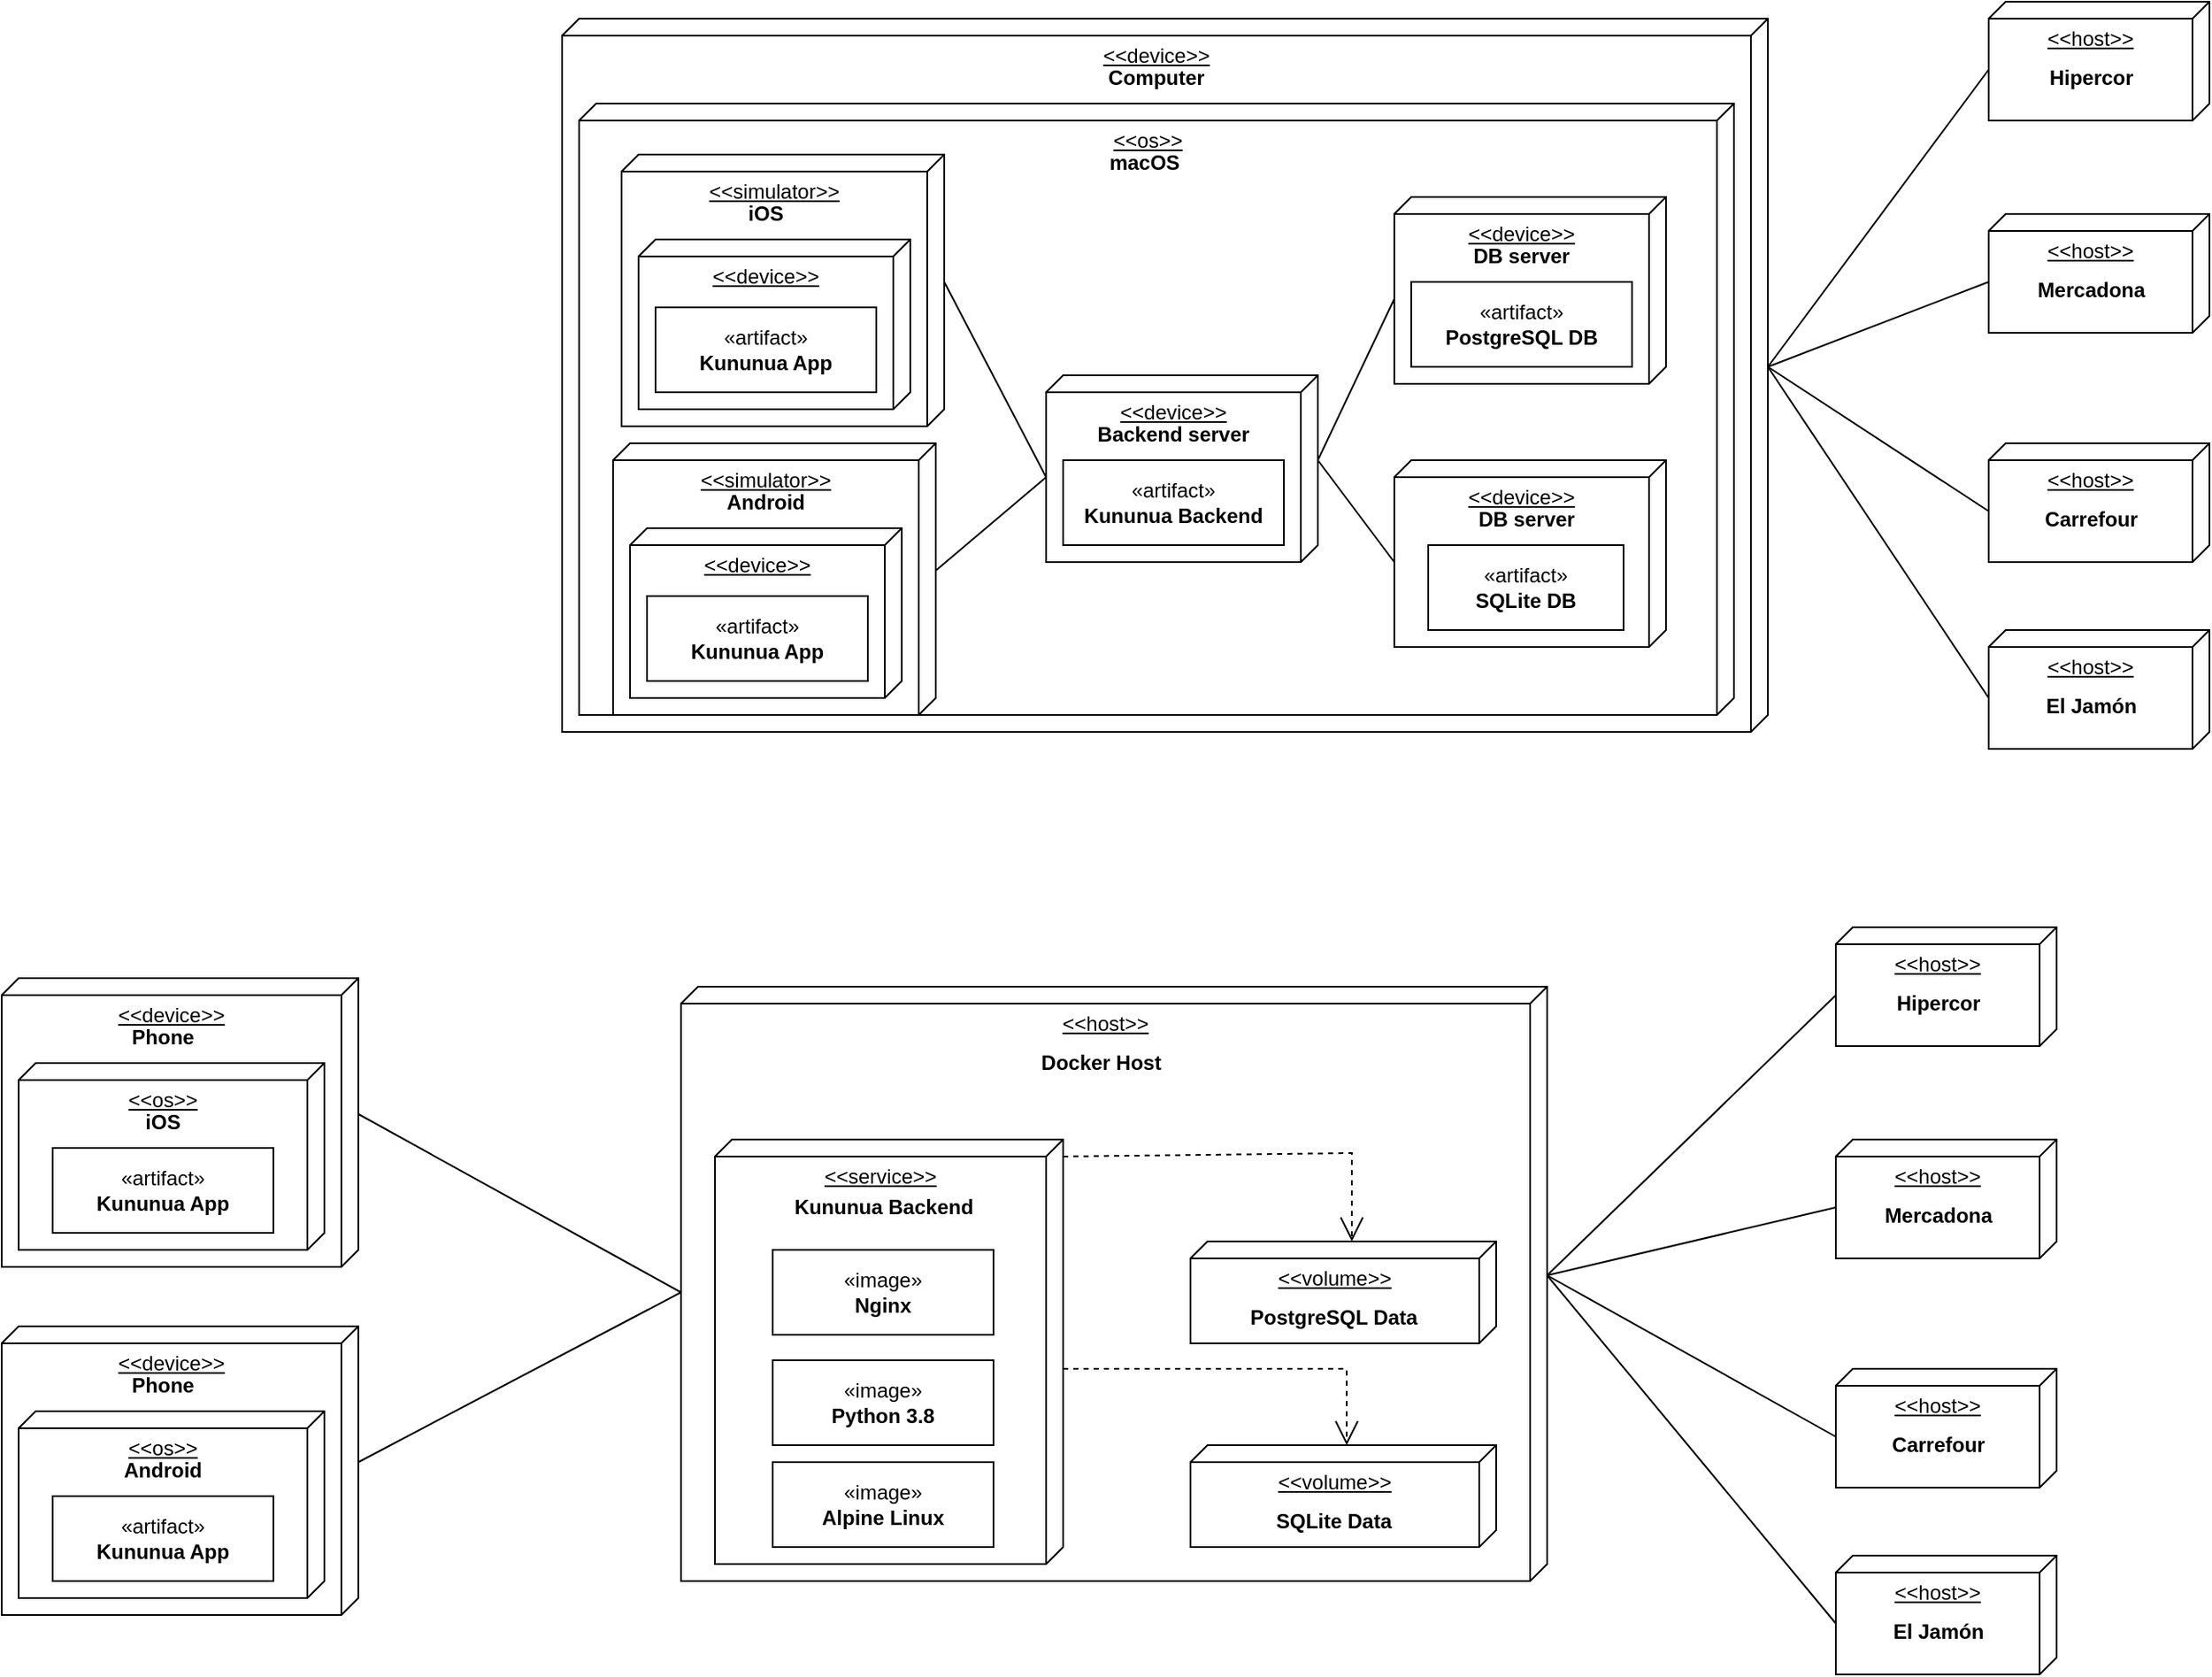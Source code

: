 <mxfile version="21.3.7" type="device">
  <diagram name="Página-1" id="QID34SsmJHPh-adIGnsU">
    <mxGraphModel dx="2133" dy="806" grid="1" gridSize="10" guides="1" tooltips="1" connect="1" arrows="1" fold="1" page="1" pageScale="1" pageWidth="827" pageHeight="1169" math="0" shadow="0">
      <root>
        <mxCell id="0" />
        <mxCell id="1" parent="0" />
        <mxCell id="9Kmb39X6cIlBgaPopRRz-2" value="&amp;lt;&amp;lt;device&amp;gt;&amp;gt;" style="verticalAlign=top;align=center;spacingTop=8;spacingLeft=2;spacingRight=12;shape=cube;size=10;direction=south;fontStyle=4;html=1;whiteSpace=wrap;movable=1;resizable=1;rotatable=1;deletable=1;editable=1;locked=0;connectable=1;" parent="1" vertex="1">
          <mxGeometry x="160" y="50" width="710" height="420" as="geometry" />
        </mxCell>
        <mxCell id="9Kmb39X6cIlBgaPopRRz-3" value="&amp;lt;&amp;lt;os&amp;gt;&amp;gt;" style="verticalAlign=top;align=center;spacingTop=8;spacingLeft=2;spacingRight=12;shape=cube;size=10;direction=south;fontStyle=4;html=1;whiteSpace=wrap;" parent="1" vertex="1">
          <mxGeometry x="170" y="100" width="680" height="360" as="geometry" />
        </mxCell>
        <mxCell id="9Kmb39X6cIlBgaPopRRz-8" value="&amp;lt;&amp;lt;device&amp;gt;&amp;gt;" style="verticalAlign=top;align=center;spacingTop=8;spacingLeft=2;spacingRight=12;shape=cube;size=10;direction=south;fontStyle=4;html=1;whiteSpace=wrap;" parent="1" vertex="1">
          <mxGeometry x="650" y="155" width="160" height="110" as="geometry" />
        </mxCell>
        <mxCell id="9Kmb39X6cIlBgaPopRRz-6" value="«artifact»&lt;br&gt;&lt;b&gt;PostgreSQL DB&lt;/b&gt;" style="html=1;whiteSpace=wrap;" parent="1" vertex="1">
          <mxGeometry x="660" y="205" width="130" height="50" as="geometry" />
        </mxCell>
        <mxCell id="9Kmb39X6cIlBgaPopRRz-9" value="&amp;lt;&amp;lt;device&amp;gt;&amp;gt;" style="verticalAlign=top;align=center;spacingTop=8;spacingLeft=2;spacingRight=12;shape=cube;size=10;direction=south;fontStyle=4;html=1;whiteSpace=wrap;" parent="1" vertex="1">
          <mxGeometry x="650" y="310" width="160" height="110" as="geometry" />
        </mxCell>
        <mxCell id="9Kmb39X6cIlBgaPopRRz-7" value="«artifact»&lt;br&gt;&lt;b&gt;SQLite DB&lt;/b&gt;" style="html=1;whiteSpace=wrap;" parent="1" vertex="1">
          <mxGeometry x="670" y="360" width="115" height="50" as="geometry" />
        </mxCell>
        <mxCell id="9Kmb39X6cIlBgaPopRRz-11" value="&amp;lt;&amp;lt;device&amp;gt;&amp;gt;" style="verticalAlign=top;align=center;spacingTop=8;spacingLeft=2;spacingRight=12;shape=cube;size=10;direction=south;fontStyle=4;html=1;whiteSpace=wrap;" parent="1" vertex="1">
          <mxGeometry x="445" y="260" width="160" height="110" as="geometry" />
        </mxCell>
        <mxCell id="9Kmb39X6cIlBgaPopRRz-4" value="«artifact»&lt;br&gt;&lt;b&gt;Kununua Backend&lt;/b&gt;" style="html=1;whiteSpace=wrap;" parent="1" vertex="1">
          <mxGeometry x="455" y="310" width="130" height="50" as="geometry" />
        </mxCell>
        <mxCell id="9Kmb39X6cIlBgaPopRRz-12" value="&amp;lt;&amp;lt;simulator&amp;gt;&amp;gt;" style="verticalAlign=top;align=center;spacingTop=8;spacingLeft=2;spacingRight=12;shape=cube;size=10;direction=south;fontStyle=4;html=1;whiteSpace=wrap;" parent="1" vertex="1">
          <mxGeometry x="195" y="130" width="190" height="160" as="geometry" />
        </mxCell>
        <mxCell id="9Kmb39X6cIlBgaPopRRz-10" value="&amp;lt;&amp;lt;device&amp;gt;&amp;gt;" style="verticalAlign=top;align=center;spacingTop=8;spacingLeft=2;spacingRight=12;shape=cube;size=10;direction=south;fontStyle=4;html=1;whiteSpace=wrap;" parent="1" vertex="1">
          <mxGeometry x="205" y="180" width="160" height="100" as="geometry" />
        </mxCell>
        <mxCell id="9Kmb39X6cIlBgaPopRRz-5" value="«artifact»&lt;br&gt;&lt;b&gt;Kununua App&lt;/b&gt;" style="html=1;whiteSpace=wrap;" parent="1" vertex="1">
          <mxGeometry x="215" y="220" width="130" height="50" as="geometry" />
        </mxCell>
        <mxCell id="9Kmb39X6cIlBgaPopRRz-13" value="&amp;lt;&amp;lt;simulator&amp;gt;&amp;gt;" style="verticalAlign=top;align=center;spacingTop=8;spacingLeft=2;spacingRight=12;shape=cube;size=10;direction=south;fontStyle=4;html=1;whiteSpace=wrap;" parent="1" vertex="1">
          <mxGeometry x="190" y="300" width="190" height="160" as="geometry" />
        </mxCell>
        <mxCell id="9Kmb39X6cIlBgaPopRRz-14" value="&amp;lt;&amp;lt;device&amp;gt;&amp;gt;" style="verticalAlign=top;align=center;spacingTop=8;spacingLeft=2;spacingRight=12;shape=cube;size=10;direction=south;fontStyle=4;html=1;whiteSpace=wrap;" parent="1" vertex="1">
          <mxGeometry x="200" y="350" width="160" height="100" as="geometry" />
        </mxCell>
        <mxCell id="9Kmb39X6cIlBgaPopRRz-15" value="«artifact»&lt;br&gt;&lt;b&gt;Kununua App&lt;/b&gt;" style="html=1;whiteSpace=wrap;" parent="1" vertex="1">
          <mxGeometry x="210" y="390" width="130" height="50" as="geometry" />
        </mxCell>
        <mxCell id="9Kmb39X6cIlBgaPopRRz-16" value="" style="endArrow=none;html=1;rounded=0;entryX=0;entryY=0;entryDx=75;entryDy=0;entryPerimeter=0;exitX=0;exitY=0;exitDx=60;exitDy=160;exitPerimeter=0;" parent="1" source="9Kmb39X6cIlBgaPopRRz-11" target="9Kmb39X6cIlBgaPopRRz-12" edge="1">
          <mxGeometry width="50" height="50" relative="1" as="geometry">
            <mxPoint x="390" y="380" as="sourcePoint" />
            <mxPoint x="440" y="330" as="targetPoint" />
          </mxGeometry>
        </mxCell>
        <mxCell id="9Kmb39X6cIlBgaPopRRz-17" value="" style="endArrow=none;html=1;rounded=0;entryX=0;entryY=0;entryDx=75;entryDy=0;entryPerimeter=0;exitX=0;exitY=0;exitDx=60;exitDy=160;exitPerimeter=0;" parent="1" source="9Kmb39X6cIlBgaPopRRz-11" target="9Kmb39X6cIlBgaPopRRz-13" edge="1">
          <mxGeometry width="50" height="50" relative="1" as="geometry">
            <mxPoint x="455" y="330" as="sourcePoint" />
            <mxPoint x="395" y="215" as="targetPoint" />
          </mxGeometry>
        </mxCell>
        <mxCell id="9Kmb39X6cIlBgaPopRRz-18" value="" style="endArrow=none;html=1;rounded=0;entryX=0;entryY=0;entryDx=60;entryDy=160;entryPerimeter=0;exitX=0;exitY=0;exitDx=50;exitDy=0;exitPerimeter=0;" parent="1" source="9Kmb39X6cIlBgaPopRRz-11" target="9Kmb39X6cIlBgaPopRRz-8" edge="1">
          <mxGeometry width="50" height="50" relative="1" as="geometry">
            <mxPoint x="465" y="340" as="sourcePoint" />
            <mxPoint x="405" y="225" as="targetPoint" />
          </mxGeometry>
        </mxCell>
        <mxCell id="9Kmb39X6cIlBgaPopRRz-19" value="" style="endArrow=none;html=1;rounded=0;entryX=0;entryY=0;entryDx=60;entryDy=160;entryPerimeter=0;exitX=0;exitY=0;exitDx=50;exitDy=0;exitPerimeter=0;" parent="1" source="9Kmb39X6cIlBgaPopRRz-11" target="9Kmb39X6cIlBgaPopRRz-9" edge="1">
          <mxGeometry width="50" height="50" relative="1" as="geometry">
            <mxPoint x="475" y="350" as="sourcePoint" />
            <mxPoint x="415" y="235" as="targetPoint" />
          </mxGeometry>
        </mxCell>
        <mxCell id="9Kmb39X6cIlBgaPopRRz-20" value="&lt;b&gt;iOS&lt;/b&gt;" style="text;html=1;strokeColor=none;fillColor=none;align=center;verticalAlign=middle;whiteSpace=wrap;rounded=0;" parent="1" vertex="1">
          <mxGeometry x="250" y="150" width="60" height="30" as="geometry" />
        </mxCell>
        <mxCell id="9Kmb39X6cIlBgaPopRRz-21" value="&lt;b&gt;Android&lt;/b&gt;" style="text;html=1;strokeColor=none;fillColor=none;align=center;verticalAlign=middle;whiteSpace=wrap;rounded=0;" parent="1" vertex="1">
          <mxGeometry x="250" y="320" width="60" height="30" as="geometry" />
        </mxCell>
        <mxCell id="9Kmb39X6cIlBgaPopRRz-22" value="&lt;b&gt;Computer&lt;/b&gt;" style="text;html=1;strokeColor=none;fillColor=none;align=center;verticalAlign=middle;whiteSpace=wrap;rounded=0;" parent="1" vertex="1">
          <mxGeometry x="480" y="70" width="60" height="30" as="geometry" />
        </mxCell>
        <mxCell id="9Kmb39X6cIlBgaPopRRz-24" value="&lt;b&gt;Backend server&lt;/b&gt;" style="text;html=1;strokeColor=none;fillColor=none;align=center;verticalAlign=middle;whiteSpace=wrap;rounded=0;" parent="1" vertex="1">
          <mxGeometry x="470" y="280" width="100" height="30" as="geometry" />
        </mxCell>
        <mxCell id="9Kmb39X6cIlBgaPopRRz-25" value="&lt;b&gt;DB server&lt;/b&gt;" style="text;html=1;strokeColor=none;fillColor=none;align=center;verticalAlign=middle;whiteSpace=wrap;rounded=0;" parent="1" vertex="1">
          <mxGeometry x="677.5" y="330" width="100" height="30" as="geometry" />
        </mxCell>
        <mxCell id="9Kmb39X6cIlBgaPopRRz-26" value="&lt;b&gt;DB server&lt;/b&gt;" style="text;html=1;strokeColor=none;fillColor=none;align=center;verticalAlign=middle;whiteSpace=wrap;rounded=0;" parent="1" vertex="1">
          <mxGeometry x="675" y="175" width="100" height="30" as="geometry" />
        </mxCell>
        <mxCell id="9Kmb39X6cIlBgaPopRRz-27" value="&amp;lt;&amp;lt;host&amp;gt;&amp;gt;" style="verticalAlign=top;align=center;spacingTop=8;spacingLeft=2;spacingRight=12;shape=cube;size=10;direction=south;fontStyle=4;html=1;whiteSpace=wrap;movable=1;resizable=1;rotatable=1;deletable=1;editable=1;locked=0;connectable=1;" parent="1" vertex="1">
          <mxGeometry x="230" y="620" width="510" height="350" as="geometry" />
        </mxCell>
        <mxCell id="9Kmb39X6cIlBgaPopRRz-28" value="&amp;lt;&amp;lt;service&amp;gt;&amp;gt;" style="verticalAlign=top;align=center;spacingTop=8;spacingLeft=2;spacingRight=12;shape=cube;size=10;direction=south;fontStyle=4;html=1;whiteSpace=wrap;movable=1;resizable=1;rotatable=1;deletable=1;editable=1;locked=0;connectable=1;" parent="1" vertex="1">
          <mxGeometry x="250" y="710" width="205" height="250" as="geometry" />
        </mxCell>
        <mxCell id="9Kmb39X6cIlBgaPopRRz-29" value="&amp;lt;&amp;lt;volume&amp;gt;&amp;gt;" style="verticalAlign=top;align=center;spacingTop=8;spacingLeft=2;spacingRight=12;shape=cube;size=10;direction=south;fontStyle=4;html=1;whiteSpace=wrap;movable=1;resizable=1;rotatable=1;deletable=1;editable=1;locked=0;connectable=1;" parent="1" vertex="1">
          <mxGeometry x="530" y="770" width="180" height="60" as="geometry" />
        </mxCell>
        <mxCell id="9Kmb39X6cIlBgaPopRRz-30" value="&lt;b&gt;PostgreSQL Data&lt;/b&gt;" style="text;html=1;strokeColor=none;fillColor=none;align=center;verticalAlign=middle;whiteSpace=wrap;rounded=0;" parent="1" vertex="1">
          <mxGeometry x="557.5" y="800" width="112.5" height="30" as="geometry" />
        </mxCell>
        <mxCell id="9Kmb39X6cIlBgaPopRRz-31" value="&amp;lt;&amp;lt;volume&amp;gt;&amp;gt;" style="verticalAlign=top;align=center;spacingTop=8;spacingLeft=2;spacingRight=12;shape=cube;size=10;direction=south;fontStyle=4;html=1;whiteSpace=wrap;movable=1;resizable=1;rotatable=1;deletable=1;editable=1;locked=0;connectable=1;" parent="1" vertex="1">
          <mxGeometry x="530" y="890" width="180" height="60" as="geometry" />
        </mxCell>
        <mxCell id="9Kmb39X6cIlBgaPopRRz-32" value="&lt;b&gt;SQLite Data&lt;/b&gt;" style="text;html=1;strokeColor=none;fillColor=none;align=center;verticalAlign=middle;whiteSpace=wrap;rounded=0;" parent="1" vertex="1">
          <mxGeometry x="557.5" y="920" width="112.5" height="30" as="geometry" />
        </mxCell>
        <mxCell id="9Kmb39X6cIlBgaPopRRz-34" value="" style="endArrow=open;endSize=12;dashed=1;html=1;rounded=0;entryX=0;entryY=0;entryDx=0;entryDy=85;entryPerimeter=0;exitX=0.04;exitY=0;exitDx=0;exitDy=0;exitPerimeter=0;" parent="1" source="9Kmb39X6cIlBgaPopRRz-28" target="9Kmb39X6cIlBgaPopRRz-29" edge="1">
          <mxGeometry x="0.0" width="160" relative="1" as="geometry">
            <mxPoint x="460" y="720" as="sourcePoint" />
            <mxPoint x="460" y="730" as="targetPoint" />
            <Array as="points">
              <mxPoint x="625" y="718" />
            </Array>
            <mxPoint as="offset" />
          </mxGeometry>
        </mxCell>
        <mxCell id="9Kmb39X6cIlBgaPopRRz-35" value="" style="endArrow=open;endSize=12;dashed=1;html=1;rounded=0;exitX=0.346;exitY=-0.011;exitDx=0;exitDy=0;exitPerimeter=0;entryX=0;entryY=0;entryDx=0;entryDy=85;entryPerimeter=0;" parent="1" edge="1">
          <mxGeometry x="0.0" width="160" relative="1" as="geometry">
            <mxPoint x="455" y="845" as="sourcePoint" />
            <mxPoint x="622" y="890" as="targetPoint" />
            <Array as="points">
              <mxPoint x="622" y="845" />
            </Array>
            <mxPoint as="offset" />
          </mxGeometry>
        </mxCell>
        <mxCell id="9Kmb39X6cIlBgaPopRRz-36" value="«image»&lt;br&gt;&lt;b&gt;Nginx&lt;/b&gt;" style="html=1;whiteSpace=wrap;" parent="1" vertex="1">
          <mxGeometry x="284" y="775" width="130" height="50" as="geometry" />
        </mxCell>
        <mxCell id="9Kmb39X6cIlBgaPopRRz-39" value="«image»&lt;br&gt;&lt;b&gt;Python 3.8&lt;/b&gt;" style="html=1;whiteSpace=wrap;" parent="1" vertex="1">
          <mxGeometry x="284" y="840" width="130" height="50" as="geometry" />
        </mxCell>
        <mxCell id="9Kmb39X6cIlBgaPopRRz-40" value="«image»&lt;br&gt;&lt;b&gt;Alpine Linux&lt;/b&gt;" style="html=1;whiteSpace=wrap;" parent="1" vertex="1">
          <mxGeometry x="284" y="900" width="130" height="50" as="geometry" />
        </mxCell>
        <mxCell id="9Kmb39X6cIlBgaPopRRz-41" value="&lt;b&gt;Kununua Backend&lt;/b&gt;" style="text;html=1;strokeColor=none;fillColor=none;align=center;verticalAlign=middle;whiteSpace=wrap;rounded=0;" parent="1" vertex="1">
          <mxGeometry x="293.5" y="735" width="111" height="30" as="geometry" />
        </mxCell>
        <mxCell id="9Kmb39X6cIlBgaPopRRz-42" value="&lt;b&gt;Docker Host&lt;/b&gt;" style="text;html=1;strokeColor=none;fillColor=none;align=center;verticalAlign=middle;whiteSpace=wrap;rounded=0;" parent="1" vertex="1">
          <mxGeometry x="422" y="650" width="111" height="30" as="geometry" />
        </mxCell>
        <mxCell id="9Kmb39X6cIlBgaPopRRz-43" value="&amp;lt;&amp;lt;device&amp;gt;&amp;gt;" style="verticalAlign=top;align=center;spacingTop=8;spacingLeft=2;spacingRight=12;shape=cube;size=10;direction=south;fontStyle=4;html=1;whiteSpace=wrap;movable=1;resizable=1;rotatable=1;deletable=1;editable=1;locked=0;connectable=1;" parent="1" vertex="1">
          <mxGeometry x="-170" y="615" width="210" height="170" as="geometry" />
        </mxCell>
        <mxCell id="9Kmb39X6cIlBgaPopRRz-44" value="&lt;b&gt;macOS&lt;/b&gt;" style="text;html=1;strokeColor=none;fillColor=none;align=center;verticalAlign=middle;whiteSpace=wrap;rounded=0;" parent="1" vertex="1">
          <mxGeometry x="473" y="120" width="60" height="30" as="geometry" />
        </mxCell>
        <mxCell id="9Kmb39X6cIlBgaPopRRz-46" value="&amp;lt;&amp;lt;os&amp;gt;&amp;gt;" style="verticalAlign=top;align=center;spacingTop=8;spacingLeft=2;spacingRight=12;shape=cube;size=10;direction=south;fontStyle=4;html=1;whiteSpace=wrap;movable=1;resizable=1;rotatable=1;deletable=1;editable=1;locked=0;connectable=1;" parent="1" vertex="1">
          <mxGeometry x="-160" y="665" width="180" height="110" as="geometry" />
        </mxCell>
        <mxCell id="9Kmb39X6cIlBgaPopRRz-48" value="«artifact»&lt;br&gt;&lt;b&gt;Kununua App&lt;/b&gt;" style="html=1;whiteSpace=wrap;" parent="1" vertex="1">
          <mxGeometry x="-140" y="715" width="130" height="50" as="geometry" />
        </mxCell>
        <mxCell id="9Kmb39X6cIlBgaPopRRz-49" value="&lt;b&gt;Phone&lt;/b&gt;" style="text;html=1;strokeColor=none;fillColor=none;align=center;verticalAlign=middle;whiteSpace=wrap;rounded=0;" parent="1" vertex="1">
          <mxGeometry x="-105" y="635" width="60" height="30" as="geometry" />
        </mxCell>
        <mxCell id="9Kmb39X6cIlBgaPopRRz-50" value="&lt;b&gt;iOS&lt;/b&gt;" style="text;html=1;strokeColor=none;fillColor=none;align=center;verticalAlign=middle;whiteSpace=wrap;rounded=0;" parent="1" vertex="1">
          <mxGeometry x="-105" y="685" width="60" height="30" as="geometry" />
        </mxCell>
        <mxCell id="9Kmb39X6cIlBgaPopRRz-51" value="&amp;lt;&amp;lt;device&amp;gt;&amp;gt;" style="verticalAlign=top;align=center;spacingTop=8;spacingLeft=2;spacingRight=12;shape=cube;size=10;direction=south;fontStyle=4;html=1;whiteSpace=wrap;movable=1;resizable=1;rotatable=1;deletable=1;editable=1;locked=0;connectable=1;" parent="1" vertex="1">
          <mxGeometry x="-170" y="820" width="210" height="170" as="geometry" />
        </mxCell>
        <mxCell id="9Kmb39X6cIlBgaPopRRz-52" value="&amp;lt;&amp;lt;os&amp;gt;&amp;gt;" style="verticalAlign=top;align=center;spacingTop=8;spacingLeft=2;spacingRight=12;shape=cube;size=10;direction=south;fontStyle=4;html=1;whiteSpace=wrap;movable=1;resizable=1;rotatable=1;deletable=1;editable=1;locked=0;connectable=1;" parent="1" vertex="1">
          <mxGeometry x="-160" y="870" width="180" height="110" as="geometry" />
        </mxCell>
        <mxCell id="9Kmb39X6cIlBgaPopRRz-53" value="«artifact»&lt;br&gt;&lt;b&gt;Kununua App&lt;/b&gt;" style="html=1;whiteSpace=wrap;" parent="1" vertex="1">
          <mxGeometry x="-140" y="920" width="130" height="50" as="geometry" />
        </mxCell>
        <mxCell id="9Kmb39X6cIlBgaPopRRz-54" value="&lt;b&gt;Phone&lt;/b&gt;" style="text;html=1;strokeColor=none;fillColor=none;align=center;verticalAlign=middle;whiteSpace=wrap;rounded=0;" parent="1" vertex="1">
          <mxGeometry x="-105" y="840" width="60" height="30" as="geometry" />
        </mxCell>
        <mxCell id="9Kmb39X6cIlBgaPopRRz-55" value="&lt;b&gt;Android&lt;/b&gt;" style="text;html=1;strokeColor=none;fillColor=none;align=center;verticalAlign=middle;whiteSpace=wrap;rounded=0;" parent="1" vertex="1">
          <mxGeometry x="-105" y="890" width="60" height="30" as="geometry" />
        </mxCell>
        <mxCell id="9Kmb39X6cIlBgaPopRRz-56" value="" style="endArrow=none;html=1;rounded=0;entryX=0;entryY=0;entryDx=40;entryDy=130;entryPerimeter=0;exitX=0;exitY=0;exitDx=205;exitDy=0;exitPerimeter=0;" parent="1" source="9Kmb39X6cIlBgaPopRRz-2" target="gVMrYuGw6RUjoTWIiEUn-10" edge="1">
          <mxGeometry width="50" height="50" relative="1" as="geometry">
            <mxPoint x="895" y="175" as="sourcePoint" />
            <mxPoint x="1180" y="360" as="targetPoint" />
          </mxGeometry>
        </mxCell>
        <mxCell id="9Kmb39X6cIlBgaPopRRz-57" value="" style="endArrow=none;html=1;rounded=0;entryX=0;entryY=0;entryDx=180;entryDy=510;entryPerimeter=0;exitX=0;exitY=0;exitDx=80;exitDy=0;exitPerimeter=0;" parent="1" source="9Kmb39X6cIlBgaPopRRz-51" target="9Kmb39X6cIlBgaPopRRz-27" edge="1">
          <mxGeometry width="50" height="50" relative="1" as="geometry">
            <mxPoint x="-25" y="620" as="sourcePoint" />
            <mxPoint x="240" y="765" as="targetPoint" />
          </mxGeometry>
        </mxCell>
        <mxCell id="gVMrYuGw6RUjoTWIiEUn-2" value="&amp;lt;&amp;lt;host&amp;gt;&amp;gt;" style="verticalAlign=top;align=center;spacingTop=8;spacingLeft=2;spacingRight=12;shape=cube;size=10;direction=south;fontStyle=4;html=1;whiteSpace=wrap;movable=1;resizable=1;rotatable=1;deletable=1;editable=1;locked=0;connectable=1;" parent="1" vertex="1">
          <mxGeometry x="910" y="585" width="130" height="70" as="geometry" />
        </mxCell>
        <mxCell id="gVMrYuGw6RUjoTWIiEUn-3" value="&lt;b&gt;Hipercor&lt;/b&gt;" style="text;html=1;strokeColor=none;fillColor=none;align=center;verticalAlign=middle;whiteSpace=wrap;rounded=0;" parent="1" vertex="1">
          <mxGeometry x="919.5" y="615" width="101" height="30" as="geometry" />
        </mxCell>
        <mxCell id="gVMrYuGw6RUjoTWIiEUn-4" value="&amp;lt;&amp;lt;host&amp;gt;&amp;gt;" style="verticalAlign=top;align=center;spacingTop=8;spacingLeft=2;spacingRight=12;shape=cube;size=10;direction=south;fontStyle=4;html=1;whiteSpace=wrap;movable=1;resizable=1;rotatable=1;deletable=1;editable=1;locked=0;connectable=1;" parent="1" vertex="1">
          <mxGeometry x="910" y="710" width="130" height="70" as="geometry" />
        </mxCell>
        <mxCell id="gVMrYuGw6RUjoTWIiEUn-5" value="&lt;b&gt;Mercadona&lt;/b&gt;" style="text;html=1;strokeColor=none;fillColor=none;align=center;verticalAlign=middle;whiteSpace=wrap;rounded=0;" parent="1" vertex="1">
          <mxGeometry x="919.5" y="740" width="101" height="30" as="geometry" />
        </mxCell>
        <mxCell id="gVMrYuGw6RUjoTWIiEUn-6" value="&amp;lt;&amp;lt;host&amp;gt;&amp;gt;" style="verticalAlign=top;align=center;spacingTop=8;spacingLeft=2;spacingRight=12;shape=cube;size=10;direction=south;fontStyle=4;html=1;whiteSpace=wrap;movable=1;resizable=1;rotatable=1;deletable=1;editable=1;locked=0;connectable=1;" parent="1" vertex="1">
          <mxGeometry x="910" y="845" width="130" height="70" as="geometry" />
        </mxCell>
        <mxCell id="gVMrYuGw6RUjoTWIiEUn-7" value="&lt;b&gt;Carrefour&lt;/b&gt;" style="text;html=1;strokeColor=none;fillColor=none;align=center;verticalAlign=middle;whiteSpace=wrap;rounded=0;" parent="1" vertex="1">
          <mxGeometry x="919.5" y="875" width="101" height="30" as="geometry" />
        </mxCell>
        <mxCell id="gVMrYuGw6RUjoTWIiEUn-8" value="&amp;lt;&amp;lt;host&amp;gt;&amp;gt;" style="verticalAlign=top;align=center;spacingTop=8;spacingLeft=2;spacingRight=12;shape=cube;size=10;direction=south;fontStyle=4;html=1;whiteSpace=wrap;movable=1;resizable=1;rotatable=1;deletable=1;editable=1;locked=0;connectable=1;" parent="1" vertex="1">
          <mxGeometry x="910" y="955" width="130" height="70" as="geometry" />
        </mxCell>
        <mxCell id="gVMrYuGw6RUjoTWIiEUn-9" value="&lt;b&gt;El Jamón&lt;/b&gt;" style="text;html=1;strokeColor=none;fillColor=none;align=center;verticalAlign=middle;whiteSpace=wrap;rounded=0;" parent="1" vertex="1">
          <mxGeometry x="919.5" y="985" width="101" height="30" as="geometry" />
        </mxCell>
        <mxCell id="gVMrYuGw6RUjoTWIiEUn-10" value="&amp;lt;&amp;lt;host&amp;gt;&amp;gt;" style="verticalAlign=top;align=center;spacingTop=8;spacingLeft=2;spacingRight=12;shape=cube;size=10;direction=south;fontStyle=4;html=1;whiteSpace=wrap;movable=1;resizable=1;rotatable=1;deletable=1;editable=1;locked=0;connectable=1;" parent="1" vertex="1">
          <mxGeometry x="1000" y="40" width="130" height="70" as="geometry" />
        </mxCell>
        <mxCell id="gVMrYuGw6RUjoTWIiEUn-11" value="&lt;b&gt;Hipercor&lt;/b&gt;" style="text;html=1;strokeColor=none;fillColor=none;align=center;verticalAlign=middle;whiteSpace=wrap;rounded=0;" parent="1" vertex="1">
          <mxGeometry x="1009.5" y="70" width="101" height="30" as="geometry" />
        </mxCell>
        <mxCell id="gVMrYuGw6RUjoTWIiEUn-12" value="&amp;lt;&amp;lt;host&amp;gt;&amp;gt;" style="verticalAlign=top;align=center;spacingTop=8;spacingLeft=2;spacingRight=12;shape=cube;size=10;direction=south;fontStyle=4;html=1;whiteSpace=wrap;movable=1;resizable=1;rotatable=1;deletable=1;editable=1;locked=0;connectable=1;" parent="1" vertex="1">
          <mxGeometry x="1000" y="165" width="130" height="70" as="geometry" />
        </mxCell>
        <mxCell id="gVMrYuGw6RUjoTWIiEUn-13" value="&lt;b&gt;Mercadona&lt;/b&gt;" style="text;html=1;strokeColor=none;fillColor=none;align=center;verticalAlign=middle;whiteSpace=wrap;rounded=0;" parent="1" vertex="1">
          <mxGeometry x="1009.5" y="195" width="101" height="30" as="geometry" />
        </mxCell>
        <mxCell id="gVMrYuGw6RUjoTWIiEUn-14" value="&amp;lt;&amp;lt;host&amp;gt;&amp;gt;" style="verticalAlign=top;align=center;spacingTop=8;spacingLeft=2;spacingRight=12;shape=cube;size=10;direction=south;fontStyle=4;html=1;whiteSpace=wrap;movable=1;resizable=1;rotatable=1;deletable=1;editable=1;locked=0;connectable=1;" parent="1" vertex="1">
          <mxGeometry x="1000" y="300" width="130" height="70" as="geometry" />
        </mxCell>
        <mxCell id="gVMrYuGw6RUjoTWIiEUn-15" value="&lt;b&gt;Carrefour&lt;/b&gt;" style="text;html=1;strokeColor=none;fillColor=none;align=center;verticalAlign=middle;whiteSpace=wrap;rounded=0;" parent="1" vertex="1">
          <mxGeometry x="1009.5" y="330" width="101" height="30" as="geometry" />
        </mxCell>
        <mxCell id="gVMrYuGw6RUjoTWIiEUn-16" value="&amp;lt;&amp;lt;host&amp;gt;&amp;gt;" style="verticalAlign=top;align=center;spacingTop=8;spacingLeft=2;spacingRight=12;shape=cube;size=10;direction=south;fontStyle=4;html=1;whiteSpace=wrap;movable=1;resizable=1;rotatable=1;deletable=1;editable=1;locked=0;connectable=1;" parent="1" vertex="1">
          <mxGeometry x="1000" y="410" width="130" height="70" as="geometry" />
        </mxCell>
        <mxCell id="gVMrYuGw6RUjoTWIiEUn-17" value="&lt;b&gt;El Jamón&lt;/b&gt;" style="text;html=1;strokeColor=none;fillColor=none;align=center;verticalAlign=middle;whiteSpace=wrap;rounded=0;" parent="1" vertex="1">
          <mxGeometry x="1009.5" y="440" width="101" height="30" as="geometry" />
        </mxCell>
        <mxCell id="gVMrYuGw6RUjoTWIiEUn-18" value="" style="endArrow=none;html=1;rounded=0;entryX=0;entryY=0;entryDx=180;entryDy=510;entryPerimeter=0;exitX=0;exitY=0;exitDx=80;exitDy=0;exitPerimeter=0;" parent="1" edge="1" target="9Kmb39X6cIlBgaPopRRz-27" source="9Kmb39X6cIlBgaPopRRz-43">
          <mxGeometry width="50" height="50" relative="1" as="geometry">
            <mxPoint x="-45" y="670" as="sourcePoint" />
            <mxPoint x="240" y="855" as="targetPoint" />
          </mxGeometry>
        </mxCell>
        <mxCell id="gVMrYuGw6RUjoTWIiEUn-19" value="" style="endArrow=none;html=1;rounded=0;entryX=0;entryY=0;entryDx=40;entryDy=130;entryPerimeter=0;exitX=0;exitY=0;exitDx=205;exitDy=0;exitPerimeter=0;" parent="1" source="9Kmb39X6cIlBgaPopRRz-2" target="gVMrYuGw6RUjoTWIiEUn-12" edge="1">
          <mxGeometry width="50" height="50" relative="1" as="geometry">
            <mxPoint x="880" y="265" as="sourcePoint" />
            <mxPoint x="1060" y="90" as="targetPoint" />
          </mxGeometry>
        </mxCell>
        <mxCell id="gVMrYuGw6RUjoTWIiEUn-21" value="" style="endArrow=none;html=1;rounded=0;entryX=0;entryY=0;entryDx=40;entryDy=130;entryPerimeter=0;exitX=0;exitY=0;exitDx=205;exitDy=0;exitPerimeter=0;" parent="1" source="9Kmb39X6cIlBgaPopRRz-2" target="gVMrYuGw6RUjoTWIiEUn-14" edge="1">
          <mxGeometry width="50" height="50" relative="1" as="geometry">
            <mxPoint x="890" y="275" as="sourcePoint" />
            <mxPoint x="1070" y="100" as="targetPoint" />
          </mxGeometry>
        </mxCell>
        <mxCell id="gVMrYuGw6RUjoTWIiEUn-22" value="" style="endArrow=none;html=1;rounded=0;entryX=0;entryY=0;entryDx=40;entryDy=130;entryPerimeter=0;exitX=0;exitY=0;exitDx=205;exitDy=0;exitPerimeter=0;" parent="1" source="9Kmb39X6cIlBgaPopRRz-2" target="gVMrYuGw6RUjoTWIiEUn-16" edge="1">
          <mxGeometry width="50" height="50" relative="1" as="geometry">
            <mxPoint x="900" y="285" as="sourcePoint" />
            <mxPoint x="1080" y="110" as="targetPoint" />
          </mxGeometry>
        </mxCell>
        <mxCell id="gVMrYuGw6RUjoTWIiEUn-23" value="" style="endArrow=none;html=1;rounded=0;entryX=0;entryY=0;entryDx=40;entryDy=130;entryPerimeter=0;exitX=0;exitY=0;exitDx=170;exitDy=0;exitPerimeter=0;" parent="1" source="9Kmb39X6cIlBgaPopRRz-27" target="gVMrYuGw6RUjoTWIiEUn-2" edge="1">
          <mxGeometry width="50" height="50" relative="1" as="geometry">
            <mxPoint x="710" y="815" as="sourcePoint" />
            <mxPoint x="890" y="640" as="targetPoint" />
          </mxGeometry>
        </mxCell>
        <mxCell id="gVMrYuGw6RUjoTWIiEUn-24" value="" style="endArrow=none;html=1;rounded=0;entryX=0;entryY=0;entryDx=40;entryDy=130;entryPerimeter=0;exitX=0;exitY=0;exitDx=170;exitDy=0;exitPerimeter=0;" parent="1" source="9Kmb39X6cIlBgaPopRRz-27" target="gVMrYuGw6RUjoTWIiEUn-4" edge="1">
          <mxGeometry width="50" height="50" relative="1" as="geometry">
            <mxPoint x="785" y="930" as="sourcePoint" />
            <mxPoint x="965" y="755" as="targetPoint" />
          </mxGeometry>
        </mxCell>
        <mxCell id="gVMrYuGw6RUjoTWIiEUn-25" value="" style="endArrow=none;html=1;rounded=0;entryX=0;entryY=0;entryDx=40;entryDy=130;entryPerimeter=0;exitX=0;exitY=0;exitDx=170;exitDy=0;exitPerimeter=0;" parent="1" source="9Kmb39X6cIlBgaPopRRz-27" target="gVMrYuGw6RUjoTWIiEUn-6" edge="1">
          <mxGeometry width="50" height="50" relative="1" as="geometry">
            <mxPoint x="790" y="960" as="sourcePoint" />
            <mxPoint x="970" y="785" as="targetPoint" />
          </mxGeometry>
        </mxCell>
        <mxCell id="gVMrYuGw6RUjoTWIiEUn-26" value="" style="endArrow=none;html=1;rounded=0;entryX=0;entryY=0;entryDx=40;entryDy=130;entryPerimeter=0;exitX=0;exitY=0;exitDx=170;exitDy=0;exitPerimeter=0;" parent="1" source="9Kmb39X6cIlBgaPopRRz-27" target="gVMrYuGw6RUjoTWIiEUn-8" edge="1">
          <mxGeometry width="50" height="50" relative="1" as="geometry">
            <mxPoint x="777.5" y="1125" as="sourcePoint" />
            <mxPoint x="957.5" y="950" as="targetPoint" />
          </mxGeometry>
        </mxCell>
      </root>
    </mxGraphModel>
  </diagram>
</mxfile>
